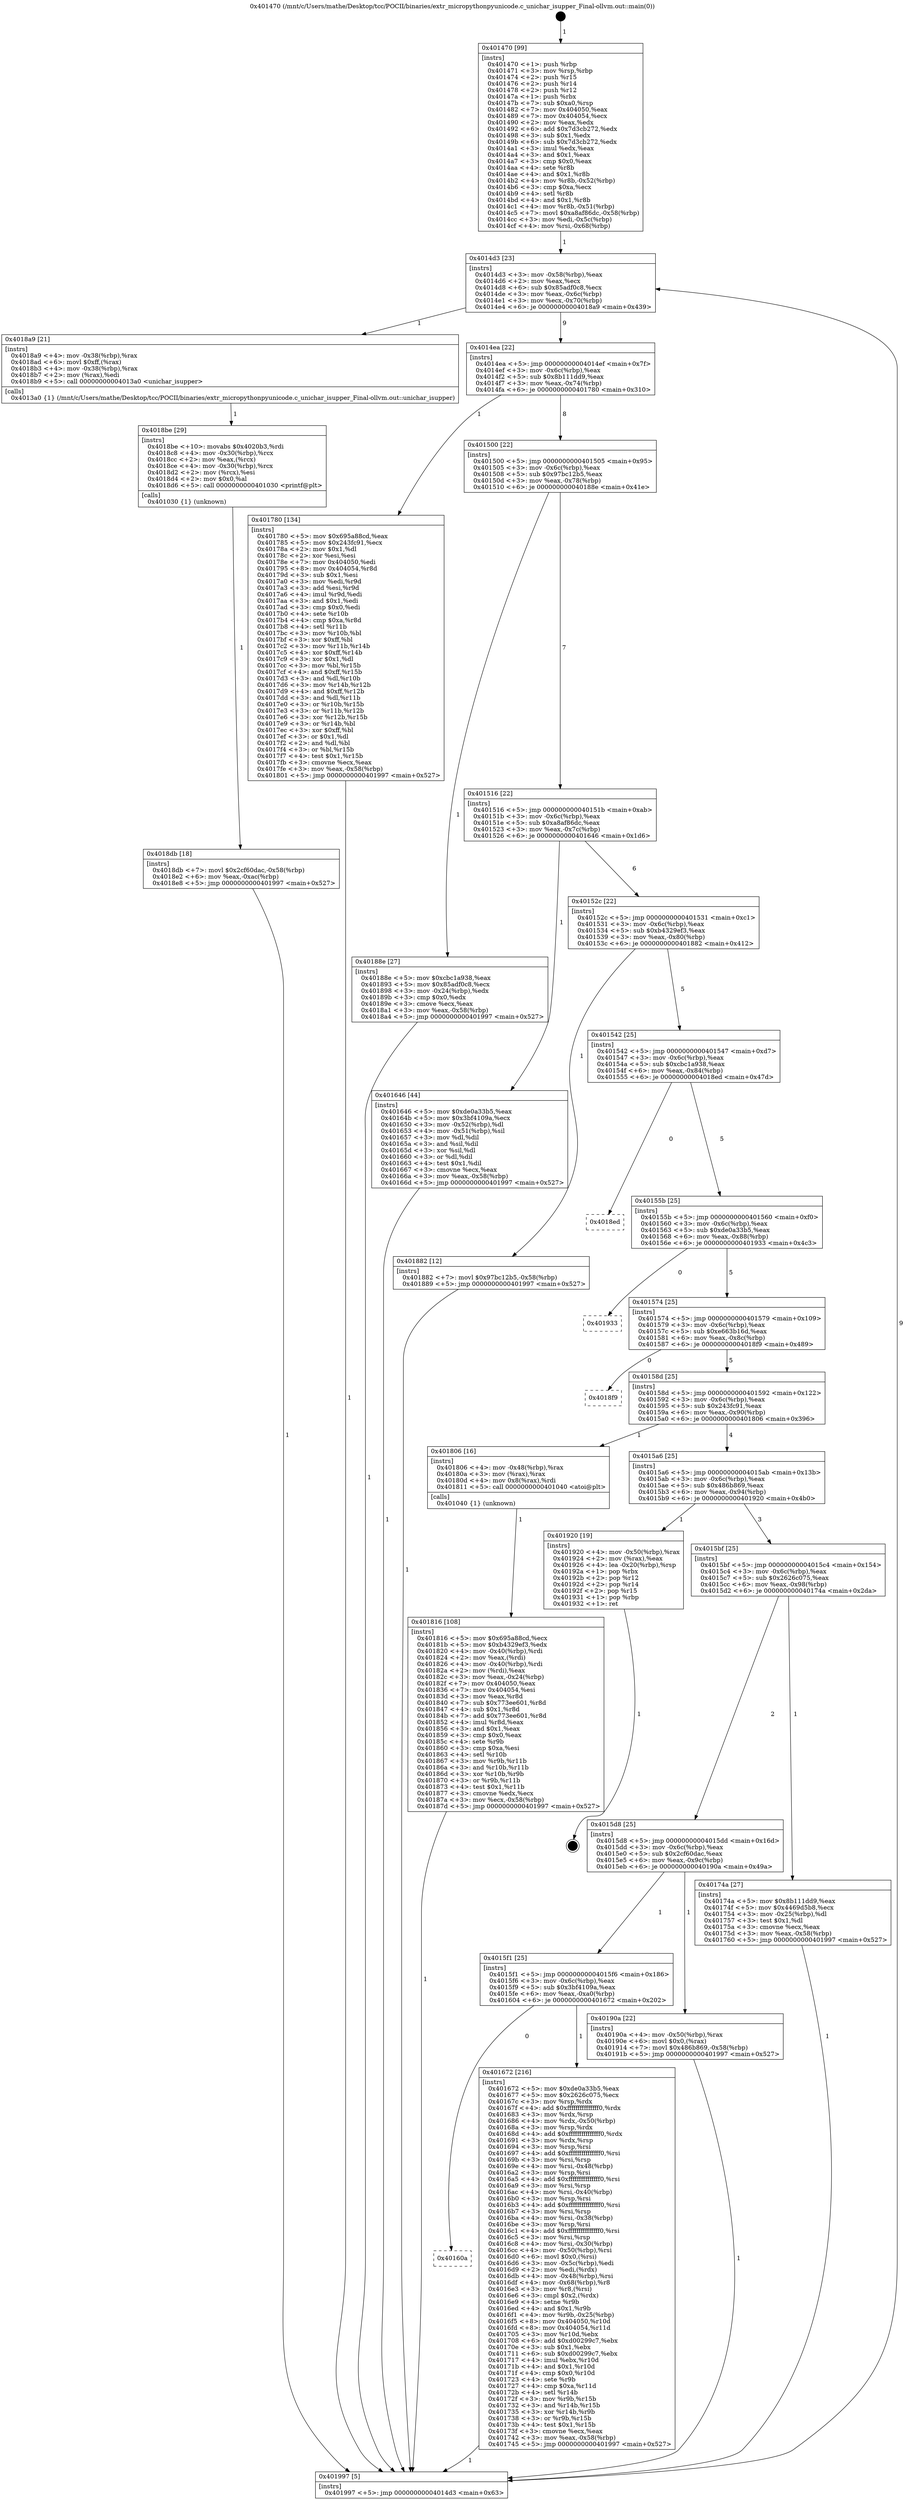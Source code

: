 digraph "0x401470" {
  label = "0x401470 (/mnt/c/Users/mathe/Desktop/tcc/POCII/binaries/extr_micropythonpyunicode.c_unichar_isupper_Final-ollvm.out::main(0))"
  labelloc = "t"
  node[shape=record]

  Entry [label="",width=0.3,height=0.3,shape=circle,fillcolor=black,style=filled]
  "0x4014d3" [label="{
     0x4014d3 [23]\l
     | [instrs]\l
     &nbsp;&nbsp;0x4014d3 \<+3\>: mov -0x58(%rbp),%eax\l
     &nbsp;&nbsp;0x4014d6 \<+2\>: mov %eax,%ecx\l
     &nbsp;&nbsp;0x4014d8 \<+6\>: sub $0x85adf0c8,%ecx\l
     &nbsp;&nbsp;0x4014de \<+3\>: mov %eax,-0x6c(%rbp)\l
     &nbsp;&nbsp;0x4014e1 \<+3\>: mov %ecx,-0x70(%rbp)\l
     &nbsp;&nbsp;0x4014e4 \<+6\>: je 00000000004018a9 \<main+0x439\>\l
  }"]
  "0x4018a9" [label="{
     0x4018a9 [21]\l
     | [instrs]\l
     &nbsp;&nbsp;0x4018a9 \<+4\>: mov -0x38(%rbp),%rax\l
     &nbsp;&nbsp;0x4018ad \<+6\>: movl $0xff,(%rax)\l
     &nbsp;&nbsp;0x4018b3 \<+4\>: mov -0x38(%rbp),%rax\l
     &nbsp;&nbsp;0x4018b7 \<+2\>: mov (%rax),%edi\l
     &nbsp;&nbsp;0x4018b9 \<+5\>: call 00000000004013a0 \<unichar_isupper\>\l
     | [calls]\l
     &nbsp;&nbsp;0x4013a0 \{1\} (/mnt/c/Users/mathe/Desktop/tcc/POCII/binaries/extr_micropythonpyunicode.c_unichar_isupper_Final-ollvm.out::unichar_isupper)\l
  }"]
  "0x4014ea" [label="{
     0x4014ea [22]\l
     | [instrs]\l
     &nbsp;&nbsp;0x4014ea \<+5\>: jmp 00000000004014ef \<main+0x7f\>\l
     &nbsp;&nbsp;0x4014ef \<+3\>: mov -0x6c(%rbp),%eax\l
     &nbsp;&nbsp;0x4014f2 \<+5\>: sub $0x8b111dd9,%eax\l
     &nbsp;&nbsp;0x4014f7 \<+3\>: mov %eax,-0x74(%rbp)\l
     &nbsp;&nbsp;0x4014fa \<+6\>: je 0000000000401780 \<main+0x310\>\l
  }"]
  Exit [label="",width=0.3,height=0.3,shape=circle,fillcolor=black,style=filled,peripheries=2]
  "0x401780" [label="{
     0x401780 [134]\l
     | [instrs]\l
     &nbsp;&nbsp;0x401780 \<+5\>: mov $0x695a88cd,%eax\l
     &nbsp;&nbsp;0x401785 \<+5\>: mov $0x243fc91,%ecx\l
     &nbsp;&nbsp;0x40178a \<+2\>: mov $0x1,%dl\l
     &nbsp;&nbsp;0x40178c \<+2\>: xor %esi,%esi\l
     &nbsp;&nbsp;0x40178e \<+7\>: mov 0x404050,%edi\l
     &nbsp;&nbsp;0x401795 \<+8\>: mov 0x404054,%r8d\l
     &nbsp;&nbsp;0x40179d \<+3\>: sub $0x1,%esi\l
     &nbsp;&nbsp;0x4017a0 \<+3\>: mov %edi,%r9d\l
     &nbsp;&nbsp;0x4017a3 \<+3\>: add %esi,%r9d\l
     &nbsp;&nbsp;0x4017a6 \<+4\>: imul %r9d,%edi\l
     &nbsp;&nbsp;0x4017aa \<+3\>: and $0x1,%edi\l
     &nbsp;&nbsp;0x4017ad \<+3\>: cmp $0x0,%edi\l
     &nbsp;&nbsp;0x4017b0 \<+4\>: sete %r10b\l
     &nbsp;&nbsp;0x4017b4 \<+4\>: cmp $0xa,%r8d\l
     &nbsp;&nbsp;0x4017b8 \<+4\>: setl %r11b\l
     &nbsp;&nbsp;0x4017bc \<+3\>: mov %r10b,%bl\l
     &nbsp;&nbsp;0x4017bf \<+3\>: xor $0xff,%bl\l
     &nbsp;&nbsp;0x4017c2 \<+3\>: mov %r11b,%r14b\l
     &nbsp;&nbsp;0x4017c5 \<+4\>: xor $0xff,%r14b\l
     &nbsp;&nbsp;0x4017c9 \<+3\>: xor $0x1,%dl\l
     &nbsp;&nbsp;0x4017cc \<+3\>: mov %bl,%r15b\l
     &nbsp;&nbsp;0x4017cf \<+4\>: and $0xff,%r15b\l
     &nbsp;&nbsp;0x4017d3 \<+3\>: and %dl,%r10b\l
     &nbsp;&nbsp;0x4017d6 \<+3\>: mov %r14b,%r12b\l
     &nbsp;&nbsp;0x4017d9 \<+4\>: and $0xff,%r12b\l
     &nbsp;&nbsp;0x4017dd \<+3\>: and %dl,%r11b\l
     &nbsp;&nbsp;0x4017e0 \<+3\>: or %r10b,%r15b\l
     &nbsp;&nbsp;0x4017e3 \<+3\>: or %r11b,%r12b\l
     &nbsp;&nbsp;0x4017e6 \<+3\>: xor %r12b,%r15b\l
     &nbsp;&nbsp;0x4017e9 \<+3\>: or %r14b,%bl\l
     &nbsp;&nbsp;0x4017ec \<+3\>: xor $0xff,%bl\l
     &nbsp;&nbsp;0x4017ef \<+3\>: or $0x1,%dl\l
     &nbsp;&nbsp;0x4017f2 \<+2\>: and %dl,%bl\l
     &nbsp;&nbsp;0x4017f4 \<+3\>: or %bl,%r15b\l
     &nbsp;&nbsp;0x4017f7 \<+4\>: test $0x1,%r15b\l
     &nbsp;&nbsp;0x4017fb \<+3\>: cmovne %ecx,%eax\l
     &nbsp;&nbsp;0x4017fe \<+3\>: mov %eax,-0x58(%rbp)\l
     &nbsp;&nbsp;0x401801 \<+5\>: jmp 0000000000401997 \<main+0x527\>\l
  }"]
  "0x401500" [label="{
     0x401500 [22]\l
     | [instrs]\l
     &nbsp;&nbsp;0x401500 \<+5\>: jmp 0000000000401505 \<main+0x95\>\l
     &nbsp;&nbsp;0x401505 \<+3\>: mov -0x6c(%rbp),%eax\l
     &nbsp;&nbsp;0x401508 \<+5\>: sub $0x97bc12b5,%eax\l
     &nbsp;&nbsp;0x40150d \<+3\>: mov %eax,-0x78(%rbp)\l
     &nbsp;&nbsp;0x401510 \<+6\>: je 000000000040188e \<main+0x41e\>\l
  }"]
  "0x4018db" [label="{
     0x4018db [18]\l
     | [instrs]\l
     &nbsp;&nbsp;0x4018db \<+7\>: movl $0x2cf60dac,-0x58(%rbp)\l
     &nbsp;&nbsp;0x4018e2 \<+6\>: mov %eax,-0xac(%rbp)\l
     &nbsp;&nbsp;0x4018e8 \<+5\>: jmp 0000000000401997 \<main+0x527\>\l
  }"]
  "0x40188e" [label="{
     0x40188e [27]\l
     | [instrs]\l
     &nbsp;&nbsp;0x40188e \<+5\>: mov $0xcbc1a938,%eax\l
     &nbsp;&nbsp;0x401893 \<+5\>: mov $0x85adf0c8,%ecx\l
     &nbsp;&nbsp;0x401898 \<+3\>: mov -0x24(%rbp),%edx\l
     &nbsp;&nbsp;0x40189b \<+3\>: cmp $0x0,%edx\l
     &nbsp;&nbsp;0x40189e \<+3\>: cmove %ecx,%eax\l
     &nbsp;&nbsp;0x4018a1 \<+3\>: mov %eax,-0x58(%rbp)\l
     &nbsp;&nbsp;0x4018a4 \<+5\>: jmp 0000000000401997 \<main+0x527\>\l
  }"]
  "0x401516" [label="{
     0x401516 [22]\l
     | [instrs]\l
     &nbsp;&nbsp;0x401516 \<+5\>: jmp 000000000040151b \<main+0xab\>\l
     &nbsp;&nbsp;0x40151b \<+3\>: mov -0x6c(%rbp),%eax\l
     &nbsp;&nbsp;0x40151e \<+5\>: sub $0xa8af86dc,%eax\l
     &nbsp;&nbsp;0x401523 \<+3\>: mov %eax,-0x7c(%rbp)\l
     &nbsp;&nbsp;0x401526 \<+6\>: je 0000000000401646 \<main+0x1d6\>\l
  }"]
  "0x4018be" [label="{
     0x4018be [29]\l
     | [instrs]\l
     &nbsp;&nbsp;0x4018be \<+10\>: movabs $0x4020b3,%rdi\l
     &nbsp;&nbsp;0x4018c8 \<+4\>: mov -0x30(%rbp),%rcx\l
     &nbsp;&nbsp;0x4018cc \<+2\>: mov %eax,(%rcx)\l
     &nbsp;&nbsp;0x4018ce \<+4\>: mov -0x30(%rbp),%rcx\l
     &nbsp;&nbsp;0x4018d2 \<+2\>: mov (%rcx),%esi\l
     &nbsp;&nbsp;0x4018d4 \<+2\>: mov $0x0,%al\l
     &nbsp;&nbsp;0x4018d6 \<+5\>: call 0000000000401030 \<printf@plt\>\l
     | [calls]\l
     &nbsp;&nbsp;0x401030 \{1\} (unknown)\l
  }"]
  "0x401646" [label="{
     0x401646 [44]\l
     | [instrs]\l
     &nbsp;&nbsp;0x401646 \<+5\>: mov $0xde0a33b5,%eax\l
     &nbsp;&nbsp;0x40164b \<+5\>: mov $0x3bf4109a,%ecx\l
     &nbsp;&nbsp;0x401650 \<+3\>: mov -0x52(%rbp),%dl\l
     &nbsp;&nbsp;0x401653 \<+4\>: mov -0x51(%rbp),%sil\l
     &nbsp;&nbsp;0x401657 \<+3\>: mov %dl,%dil\l
     &nbsp;&nbsp;0x40165a \<+3\>: and %sil,%dil\l
     &nbsp;&nbsp;0x40165d \<+3\>: xor %sil,%dl\l
     &nbsp;&nbsp;0x401660 \<+3\>: or %dl,%dil\l
     &nbsp;&nbsp;0x401663 \<+4\>: test $0x1,%dil\l
     &nbsp;&nbsp;0x401667 \<+3\>: cmovne %ecx,%eax\l
     &nbsp;&nbsp;0x40166a \<+3\>: mov %eax,-0x58(%rbp)\l
     &nbsp;&nbsp;0x40166d \<+5\>: jmp 0000000000401997 \<main+0x527\>\l
  }"]
  "0x40152c" [label="{
     0x40152c [22]\l
     | [instrs]\l
     &nbsp;&nbsp;0x40152c \<+5\>: jmp 0000000000401531 \<main+0xc1\>\l
     &nbsp;&nbsp;0x401531 \<+3\>: mov -0x6c(%rbp),%eax\l
     &nbsp;&nbsp;0x401534 \<+5\>: sub $0xb4329ef3,%eax\l
     &nbsp;&nbsp;0x401539 \<+3\>: mov %eax,-0x80(%rbp)\l
     &nbsp;&nbsp;0x40153c \<+6\>: je 0000000000401882 \<main+0x412\>\l
  }"]
  "0x401997" [label="{
     0x401997 [5]\l
     | [instrs]\l
     &nbsp;&nbsp;0x401997 \<+5\>: jmp 00000000004014d3 \<main+0x63\>\l
  }"]
  "0x401470" [label="{
     0x401470 [99]\l
     | [instrs]\l
     &nbsp;&nbsp;0x401470 \<+1\>: push %rbp\l
     &nbsp;&nbsp;0x401471 \<+3\>: mov %rsp,%rbp\l
     &nbsp;&nbsp;0x401474 \<+2\>: push %r15\l
     &nbsp;&nbsp;0x401476 \<+2\>: push %r14\l
     &nbsp;&nbsp;0x401478 \<+2\>: push %r12\l
     &nbsp;&nbsp;0x40147a \<+1\>: push %rbx\l
     &nbsp;&nbsp;0x40147b \<+7\>: sub $0xa0,%rsp\l
     &nbsp;&nbsp;0x401482 \<+7\>: mov 0x404050,%eax\l
     &nbsp;&nbsp;0x401489 \<+7\>: mov 0x404054,%ecx\l
     &nbsp;&nbsp;0x401490 \<+2\>: mov %eax,%edx\l
     &nbsp;&nbsp;0x401492 \<+6\>: add $0x7d3cb272,%edx\l
     &nbsp;&nbsp;0x401498 \<+3\>: sub $0x1,%edx\l
     &nbsp;&nbsp;0x40149b \<+6\>: sub $0x7d3cb272,%edx\l
     &nbsp;&nbsp;0x4014a1 \<+3\>: imul %edx,%eax\l
     &nbsp;&nbsp;0x4014a4 \<+3\>: and $0x1,%eax\l
     &nbsp;&nbsp;0x4014a7 \<+3\>: cmp $0x0,%eax\l
     &nbsp;&nbsp;0x4014aa \<+4\>: sete %r8b\l
     &nbsp;&nbsp;0x4014ae \<+4\>: and $0x1,%r8b\l
     &nbsp;&nbsp;0x4014b2 \<+4\>: mov %r8b,-0x52(%rbp)\l
     &nbsp;&nbsp;0x4014b6 \<+3\>: cmp $0xa,%ecx\l
     &nbsp;&nbsp;0x4014b9 \<+4\>: setl %r8b\l
     &nbsp;&nbsp;0x4014bd \<+4\>: and $0x1,%r8b\l
     &nbsp;&nbsp;0x4014c1 \<+4\>: mov %r8b,-0x51(%rbp)\l
     &nbsp;&nbsp;0x4014c5 \<+7\>: movl $0xa8af86dc,-0x58(%rbp)\l
     &nbsp;&nbsp;0x4014cc \<+3\>: mov %edi,-0x5c(%rbp)\l
     &nbsp;&nbsp;0x4014cf \<+4\>: mov %rsi,-0x68(%rbp)\l
  }"]
  "0x401816" [label="{
     0x401816 [108]\l
     | [instrs]\l
     &nbsp;&nbsp;0x401816 \<+5\>: mov $0x695a88cd,%ecx\l
     &nbsp;&nbsp;0x40181b \<+5\>: mov $0xb4329ef3,%edx\l
     &nbsp;&nbsp;0x401820 \<+4\>: mov -0x40(%rbp),%rdi\l
     &nbsp;&nbsp;0x401824 \<+2\>: mov %eax,(%rdi)\l
     &nbsp;&nbsp;0x401826 \<+4\>: mov -0x40(%rbp),%rdi\l
     &nbsp;&nbsp;0x40182a \<+2\>: mov (%rdi),%eax\l
     &nbsp;&nbsp;0x40182c \<+3\>: mov %eax,-0x24(%rbp)\l
     &nbsp;&nbsp;0x40182f \<+7\>: mov 0x404050,%eax\l
     &nbsp;&nbsp;0x401836 \<+7\>: mov 0x404054,%esi\l
     &nbsp;&nbsp;0x40183d \<+3\>: mov %eax,%r8d\l
     &nbsp;&nbsp;0x401840 \<+7\>: sub $0x773ee601,%r8d\l
     &nbsp;&nbsp;0x401847 \<+4\>: sub $0x1,%r8d\l
     &nbsp;&nbsp;0x40184b \<+7\>: add $0x773ee601,%r8d\l
     &nbsp;&nbsp;0x401852 \<+4\>: imul %r8d,%eax\l
     &nbsp;&nbsp;0x401856 \<+3\>: and $0x1,%eax\l
     &nbsp;&nbsp;0x401859 \<+3\>: cmp $0x0,%eax\l
     &nbsp;&nbsp;0x40185c \<+4\>: sete %r9b\l
     &nbsp;&nbsp;0x401860 \<+3\>: cmp $0xa,%esi\l
     &nbsp;&nbsp;0x401863 \<+4\>: setl %r10b\l
     &nbsp;&nbsp;0x401867 \<+3\>: mov %r9b,%r11b\l
     &nbsp;&nbsp;0x40186a \<+3\>: and %r10b,%r11b\l
     &nbsp;&nbsp;0x40186d \<+3\>: xor %r10b,%r9b\l
     &nbsp;&nbsp;0x401870 \<+3\>: or %r9b,%r11b\l
     &nbsp;&nbsp;0x401873 \<+4\>: test $0x1,%r11b\l
     &nbsp;&nbsp;0x401877 \<+3\>: cmovne %edx,%ecx\l
     &nbsp;&nbsp;0x40187a \<+3\>: mov %ecx,-0x58(%rbp)\l
     &nbsp;&nbsp;0x40187d \<+5\>: jmp 0000000000401997 \<main+0x527\>\l
  }"]
  "0x401882" [label="{
     0x401882 [12]\l
     | [instrs]\l
     &nbsp;&nbsp;0x401882 \<+7\>: movl $0x97bc12b5,-0x58(%rbp)\l
     &nbsp;&nbsp;0x401889 \<+5\>: jmp 0000000000401997 \<main+0x527\>\l
  }"]
  "0x401542" [label="{
     0x401542 [25]\l
     | [instrs]\l
     &nbsp;&nbsp;0x401542 \<+5\>: jmp 0000000000401547 \<main+0xd7\>\l
     &nbsp;&nbsp;0x401547 \<+3\>: mov -0x6c(%rbp),%eax\l
     &nbsp;&nbsp;0x40154a \<+5\>: sub $0xcbc1a938,%eax\l
     &nbsp;&nbsp;0x40154f \<+6\>: mov %eax,-0x84(%rbp)\l
     &nbsp;&nbsp;0x401555 \<+6\>: je 00000000004018ed \<main+0x47d\>\l
  }"]
  "0x40160a" [label="{
     0x40160a\l
  }", style=dashed]
  "0x4018ed" [label="{
     0x4018ed\l
  }", style=dashed]
  "0x40155b" [label="{
     0x40155b [25]\l
     | [instrs]\l
     &nbsp;&nbsp;0x40155b \<+5\>: jmp 0000000000401560 \<main+0xf0\>\l
     &nbsp;&nbsp;0x401560 \<+3\>: mov -0x6c(%rbp),%eax\l
     &nbsp;&nbsp;0x401563 \<+5\>: sub $0xde0a33b5,%eax\l
     &nbsp;&nbsp;0x401568 \<+6\>: mov %eax,-0x88(%rbp)\l
     &nbsp;&nbsp;0x40156e \<+6\>: je 0000000000401933 \<main+0x4c3\>\l
  }"]
  "0x401672" [label="{
     0x401672 [216]\l
     | [instrs]\l
     &nbsp;&nbsp;0x401672 \<+5\>: mov $0xde0a33b5,%eax\l
     &nbsp;&nbsp;0x401677 \<+5\>: mov $0x2626c075,%ecx\l
     &nbsp;&nbsp;0x40167c \<+3\>: mov %rsp,%rdx\l
     &nbsp;&nbsp;0x40167f \<+4\>: add $0xfffffffffffffff0,%rdx\l
     &nbsp;&nbsp;0x401683 \<+3\>: mov %rdx,%rsp\l
     &nbsp;&nbsp;0x401686 \<+4\>: mov %rdx,-0x50(%rbp)\l
     &nbsp;&nbsp;0x40168a \<+3\>: mov %rsp,%rdx\l
     &nbsp;&nbsp;0x40168d \<+4\>: add $0xfffffffffffffff0,%rdx\l
     &nbsp;&nbsp;0x401691 \<+3\>: mov %rdx,%rsp\l
     &nbsp;&nbsp;0x401694 \<+3\>: mov %rsp,%rsi\l
     &nbsp;&nbsp;0x401697 \<+4\>: add $0xfffffffffffffff0,%rsi\l
     &nbsp;&nbsp;0x40169b \<+3\>: mov %rsi,%rsp\l
     &nbsp;&nbsp;0x40169e \<+4\>: mov %rsi,-0x48(%rbp)\l
     &nbsp;&nbsp;0x4016a2 \<+3\>: mov %rsp,%rsi\l
     &nbsp;&nbsp;0x4016a5 \<+4\>: add $0xfffffffffffffff0,%rsi\l
     &nbsp;&nbsp;0x4016a9 \<+3\>: mov %rsi,%rsp\l
     &nbsp;&nbsp;0x4016ac \<+4\>: mov %rsi,-0x40(%rbp)\l
     &nbsp;&nbsp;0x4016b0 \<+3\>: mov %rsp,%rsi\l
     &nbsp;&nbsp;0x4016b3 \<+4\>: add $0xfffffffffffffff0,%rsi\l
     &nbsp;&nbsp;0x4016b7 \<+3\>: mov %rsi,%rsp\l
     &nbsp;&nbsp;0x4016ba \<+4\>: mov %rsi,-0x38(%rbp)\l
     &nbsp;&nbsp;0x4016be \<+3\>: mov %rsp,%rsi\l
     &nbsp;&nbsp;0x4016c1 \<+4\>: add $0xfffffffffffffff0,%rsi\l
     &nbsp;&nbsp;0x4016c5 \<+3\>: mov %rsi,%rsp\l
     &nbsp;&nbsp;0x4016c8 \<+4\>: mov %rsi,-0x30(%rbp)\l
     &nbsp;&nbsp;0x4016cc \<+4\>: mov -0x50(%rbp),%rsi\l
     &nbsp;&nbsp;0x4016d0 \<+6\>: movl $0x0,(%rsi)\l
     &nbsp;&nbsp;0x4016d6 \<+3\>: mov -0x5c(%rbp),%edi\l
     &nbsp;&nbsp;0x4016d9 \<+2\>: mov %edi,(%rdx)\l
     &nbsp;&nbsp;0x4016db \<+4\>: mov -0x48(%rbp),%rsi\l
     &nbsp;&nbsp;0x4016df \<+4\>: mov -0x68(%rbp),%r8\l
     &nbsp;&nbsp;0x4016e3 \<+3\>: mov %r8,(%rsi)\l
     &nbsp;&nbsp;0x4016e6 \<+3\>: cmpl $0x2,(%rdx)\l
     &nbsp;&nbsp;0x4016e9 \<+4\>: setne %r9b\l
     &nbsp;&nbsp;0x4016ed \<+4\>: and $0x1,%r9b\l
     &nbsp;&nbsp;0x4016f1 \<+4\>: mov %r9b,-0x25(%rbp)\l
     &nbsp;&nbsp;0x4016f5 \<+8\>: mov 0x404050,%r10d\l
     &nbsp;&nbsp;0x4016fd \<+8\>: mov 0x404054,%r11d\l
     &nbsp;&nbsp;0x401705 \<+3\>: mov %r10d,%ebx\l
     &nbsp;&nbsp;0x401708 \<+6\>: add $0xd00299c7,%ebx\l
     &nbsp;&nbsp;0x40170e \<+3\>: sub $0x1,%ebx\l
     &nbsp;&nbsp;0x401711 \<+6\>: sub $0xd00299c7,%ebx\l
     &nbsp;&nbsp;0x401717 \<+4\>: imul %ebx,%r10d\l
     &nbsp;&nbsp;0x40171b \<+4\>: and $0x1,%r10d\l
     &nbsp;&nbsp;0x40171f \<+4\>: cmp $0x0,%r10d\l
     &nbsp;&nbsp;0x401723 \<+4\>: sete %r9b\l
     &nbsp;&nbsp;0x401727 \<+4\>: cmp $0xa,%r11d\l
     &nbsp;&nbsp;0x40172b \<+4\>: setl %r14b\l
     &nbsp;&nbsp;0x40172f \<+3\>: mov %r9b,%r15b\l
     &nbsp;&nbsp;0x401732 \<+3\>: and %r14b,%r15b\l
     &nbsp;&nbsp;0x401735 \<+3\>: xor %r14b,%r9b\l
     &nbsp;&nbsp;0x401738 \<+3\>: or %r9b,%r15b\l
     &nbsp;&nbsp;0x40173b \<+4\>: test $0x1,%r15b\l
     &nbsp;&nbsp;0x40173f \<+3\>: cmovne %ecx,%eax\l
     &nbsp;&nbsp;0x401742 \<+3\>: mov %eax,-0x58(%rbp)\l
     &nbsp;&nbsp;0x401745 \<+5\>: jmp 0000000000401997 \<main+0x527\>\l
  }"]
  "0x401933" [label="{
     0x401933\l
  }", style=dashed]
  "0x401574" [label="{
     0x401574 [25]\l
     | [instrs]\l
     &nbsp;&nbsp;0x401574 \<+5\>: jmp 0000000000401579 \<main+0x109\>\l
     &nbsp;&nbsp;0x401579 \<+3\>: mov -0x6c(%rbp),%eax\l
     &nbsp;&nbsp;0x40157c \<+5\>: sub $0xe663b16d,%eax\l
     &nbsp;&nbsp;0x401581 \<+6\>: mov %eax,-0x8c(%rbp)\l
     &nbsp;&nbsp;0x401587 \<+6\>: je 00000000004018f9 \<main+0x489\>\l
  }"]
  "0x4015f1" [label="{
     0x4015f1 [25]\l
     | [instrs]\l
     &nbsp;&nbsp;0x4015f1 \<+5\>: jmp 00000000004015f6 \<main+0x186\>\l
     &nbsp;&nbsp;0x4015f6 \<+3\>: mov -0x6c(%rbp),%eax\l
     &nbsp;&nbsp;0x4015f9 \<+5\>: sub $0x3bf4109a,%eax\l
     &nbsp;&nbsp;0x4015fe \<+6\>: mov %eax,-0xa0(%rbp)\l
     &nbsp;&nbsp;0x401604 \<+6\>: je 0000000000401672 \<main+0x202\>\l
  }"]
  "0x4018f9" [label="{
     0x4018f9\l
  }", style=dashed]
  "0x40158d" [label="{
     0x40158d [25]\l
     | [instrs]\l
     &nbsp;&nbsp;0x40158d \<+5\>: jmp 0000000000401592 \<main+0x122\>\l
     &nbsp;&nbsp;0x401592 \<+3\>: mov -0x6c(%rbp),%eax\l
     &nbsp;&nbsp;0x401595 \<+5\>: sub $0x243fc91,%eax\l
     &nbsp;&nbsp;0x40159a \<+6\>: mov %eax,-0x90(%rbp)\l
     &nbsp;&nbsp;0x4015a0 \<+6\>: je 0000000000401806 \<main+0x396\>\l
  }"]
  "0x40190a" [label="{
     0x40190a [22]\l
     | [instrs]\l
     &nbsp;&nbsp;0x40190a \<+4\>: mov -0x50(%rbp),%rax\l
     &nbsp;&nbsp;0x40190e \<+6\>: movl $0x0,(%rax)\l
     &nbsp;&nbsp;0x401914 \<+7\>: movl $0x486b869,-0x58(%rbp)\l
     &nbsp;&nbsp;0x40191b \<+5\>: jmp 0000000000401997 \<main+0x527\>\l
  }"]
  "0x401806" [label="{
     0x401806 [16]\l
     | [instrs]\l
     &nbsp;&nbsp;0x401806 \<+4\>: mov -0x48(%rbp),%rax\l
     &nbsp;&nbsp;0x40180a \<+3\>: mov (%rax),%rax\l
     &nbsp;&nbsp;0x40180d \<+4\>: mov 0x8(%rax),%rdi\l
     &nbsp;&nbsp;0x401811 \<+5\>: call 0000000000401040 \<atoi@plt\>\l
     | [calls]\l
     &nbsp;&nbsp;0x401040 \{1\} (unknown)\l
  }"]
  "0x4015a6" [label="{
     0x4015a6 [25]\l
     | [instrs]\l
     &nbsp;&nbsp;0x4015a6 \<+5\>: jmp 00000000004015ab \<main+0x13b\>\l
     &nbsp;&nbsp;0x4015ab \<+3\>: mov -0x6c(%rbp),%eax\l
     &nbsp;&nbsp;0x4015ae \<+5\>: sub $0x486b869,%eax\l
     &nbsp;&nbsp;0x4015b3 \<+6\>: mov %eax,-0x94(%rbp)\l
     &nbsp;&nbsp;0x4015b9 \<+6\>: je 0000000000401920 \<main+0x4b0\>\l
  }"]
  "0x4015d8" [label="{
     0x4015d8 [25]\l
     | [instrs]\l
     &nbsp;&nbsp;0x4015d8 \<+5\>: jmp 00000000004015dd \<main+0x16d\>\l
     &nbsp;&nbsp;0x4015dd \<+3\>: mov -0x6c(%rbp),%eax\l
     &nbsp;&nbsp;0x4015e0 \<+5\>: sub $0x2cf60dac,%eax\l
     &nbsp;&nbsp;0x4015e5 \<+6\>: mov %eax,-0x9c(%rbp)\l
     &nbsp;&nbsp;0x4015eb \<+6\>: je 000000000040190a \<main+0x49a\>\l
  }"]
  "0x401920" [label="{
     0x401920 [19]\l
     | [instrs]\l
     &nbsp;&nbsp;0x401920 \<+4\>: mov -0x50(%rbp),%rax\l
     &nbsp;&nbsp;0x401924 \<+2\>: mov (%rax),%eax\l
     &nbsp;&nbsp;0x401926 \<+4\>: lea -0x20(%rbp),%rsp\l
     &nbsp;&nbsp;0x40192a \<+1\>: pop %rbx\l
     &nbsp;&nbsp;0x40192b \<+2\>: pop %r12\l
     &nbsp;&nbsp;0x40192d \<+2\>: pop %r14\l
     &nbsp;&nbsp;0x40192f \<+2\>: pop %r15\l
     &nbsp;&nbsp;0x401931 \<+1\>: pop %rbp\l
     &nbsp;&nbsp;0x401932 \<+1\>: ret\l
  }"]
  "0x4015bf" [label="{
     0x4015bf [25]\l
     | [instrs]\l
     &nbsp;&nbsp;0x4015bf \<+5\>: jmp 00000000004015c4 \<main+0x154\>\l
     &nbsp;&nbsp;0x4015c4 \<+3\>: mov -0x6c(%rbp),%eax\l
     &nbsp;&nbsp;0x4015c7 \<+5\>: sub $0x2626c075,%eax\l
     &nbsp;&nbsp;0x4015cc \<+6\>: mov %eax,-0x98(%rbp)\l
     &nbsp;&nbsp;0x4015d2 \<+6\>: je 000000000040174a \<main+0x2da\>\l
  }"]
  "0x40174a" [label="{
     0x40174a [27]\l
     | [instrs]\l
     &nbsp;&nbsp;0x40174a \<+5\>: mov $0x8b111dd9,%eax\l
     &nbsp;&nbsp;0x40174f \<+5\>: mov $0x4469d5b8,%ecx\l
     &nbsp;&nbsp;0x401754 \<+3\>: mov -0x25(%rbp),%dl\l
     &nbsp;&nbsp;0x401757 \<+3\>: test $0x1,%dl\l
     &nbsp;&nbsp;0x40175a \<+3\>: cmovne %ecx,%eax\l
     &nbsp;&nbsp;0x40175d \<+3\>: mov %eax,-0x58(%rbp)\l
     &nbsp;&nbsp;0x401760 \<+5\>: jmp 0000000000401997 \<main+0x527\>\l
  }"]
  Entry -> "0x401470" [label=" 1"]
  "0x4014d3" -> "0x4018a9" [label=" 1"]
  "0x4014d3" -> "0x4014ea" [label=" 9"]
  "0x401920" -> Exit [label=" 1"]
  "0x4014ea" -> "0x401780" [label=" 1"]
  "0x4014ea" -> "0x401500" [label=" 8"]
  "0x40190a" -> "0x401997" [label=" 1"]
  "0x401500" -> "0x40188e" [label=" 1"]
  "0x401500" -> "0x401516" [label=" 7"]
  "0x4018db" -> "0x401997" [label=" 1"]
  "0x401516" -> "0x401646" [label=" 1"]
  "0x401516" -> "0x40152c" [label=" 6"]
  "0x401646" -> "0x401997" [label=" 1"]
  "0x401470" -> "0x4014d3" [label=" 1"]
  "0x401997" -> "0x4014d3" [label=" 9"]
  "0x4018be" -> "0x4018db" [label=" 1"]
  "0x40152c" -> "0x401882" [label=" 1"]
  "0x40152c" -> "0x401542" [label=" 5"]
  "0x4018a9" -> "0x4018be" [label=" 1"]
  "0x401542" -> "0x4018ed" [label=" 0"]
  "0x401542" -> "0x40155b" [label=" 5"]
  "0x40188e" -> "0x401997" [label=" 1"]
  "0x40155b" -> "0x401933" [label=" 0"]
  "0x40155b" -> "0x401574" [label=" 5"]
  "0x401882" -> "0x401997" [label=" 1"]
  "0x401574" -> "0x4018f9" [label=" 0"]
  "0x401574" -> "0x40158d" [label=" 5"]
  "0x401806" -> "0x401816" [label=" 1"]
  "0x40158d" -> "0x401806" [label=" 1"]
  "0x40158d" -> "0x4015a6" [label=" 4"]
  "0x401780" -> "0x401997" [label=" 1"]
  "0x4015a6" -> "0x401920" [label=" 1"]
  "0x4015a6" -> "0x4015bf" [label=" 3"]
  "0x401672" -> "0x401997" [label=" 1"]
  "0x4015bf" -> "0x40174a" [label=" 1"]
  "0x4015bf" -> "0x4015d8" [label=" 2"]
  "0x40174a" -> "0x401997" [label=" 1"]
  "0x4015d8" -> "0x40190a" [label=" 1"]
  "0x4015d8" -> "0x4015f1" [label=" 1"]
  "0x401816" -> "0x401997" [label=" 1"]
  "0x4015f1" -> "0x401672" [label=" 1"]
  "0x4015f1" -> "0x40160a" [label=" 0"]
}
